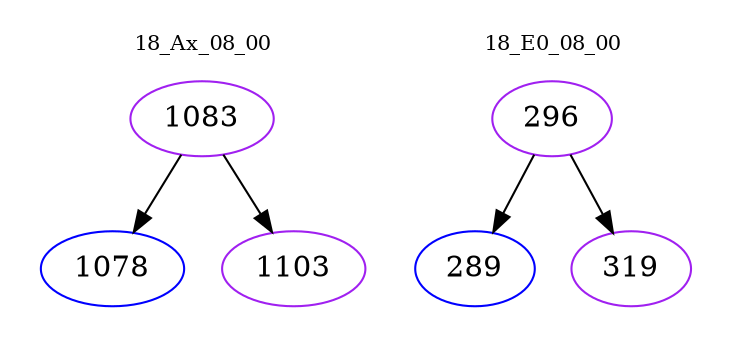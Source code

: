 digraph{
subgraph cluster_0 {
color = white
label = "18_Ax_08_00";
fontsize=10;
T0_1083 [label="1083", color="purple"]
T0_1083 -> T0_1078 [color="black"]
T0_1078 [label="1078", color="blue"]
T0_1083 -> T0_1103 [color="black"]
T0_1103 [label="1103", color="purple"]
}
subgraph cluster_1 {
color = white
label = "18_E0_08_00";
fontsize=10;
T1_296 [label="296", color="purple"]
T1_296 -> T1_289 [color="black"]
T1_289 [label="289", color="blue"]
T1_296 -> T1_319 [color="black"]
T1_319 [label="319", color="purple"]
}
}
